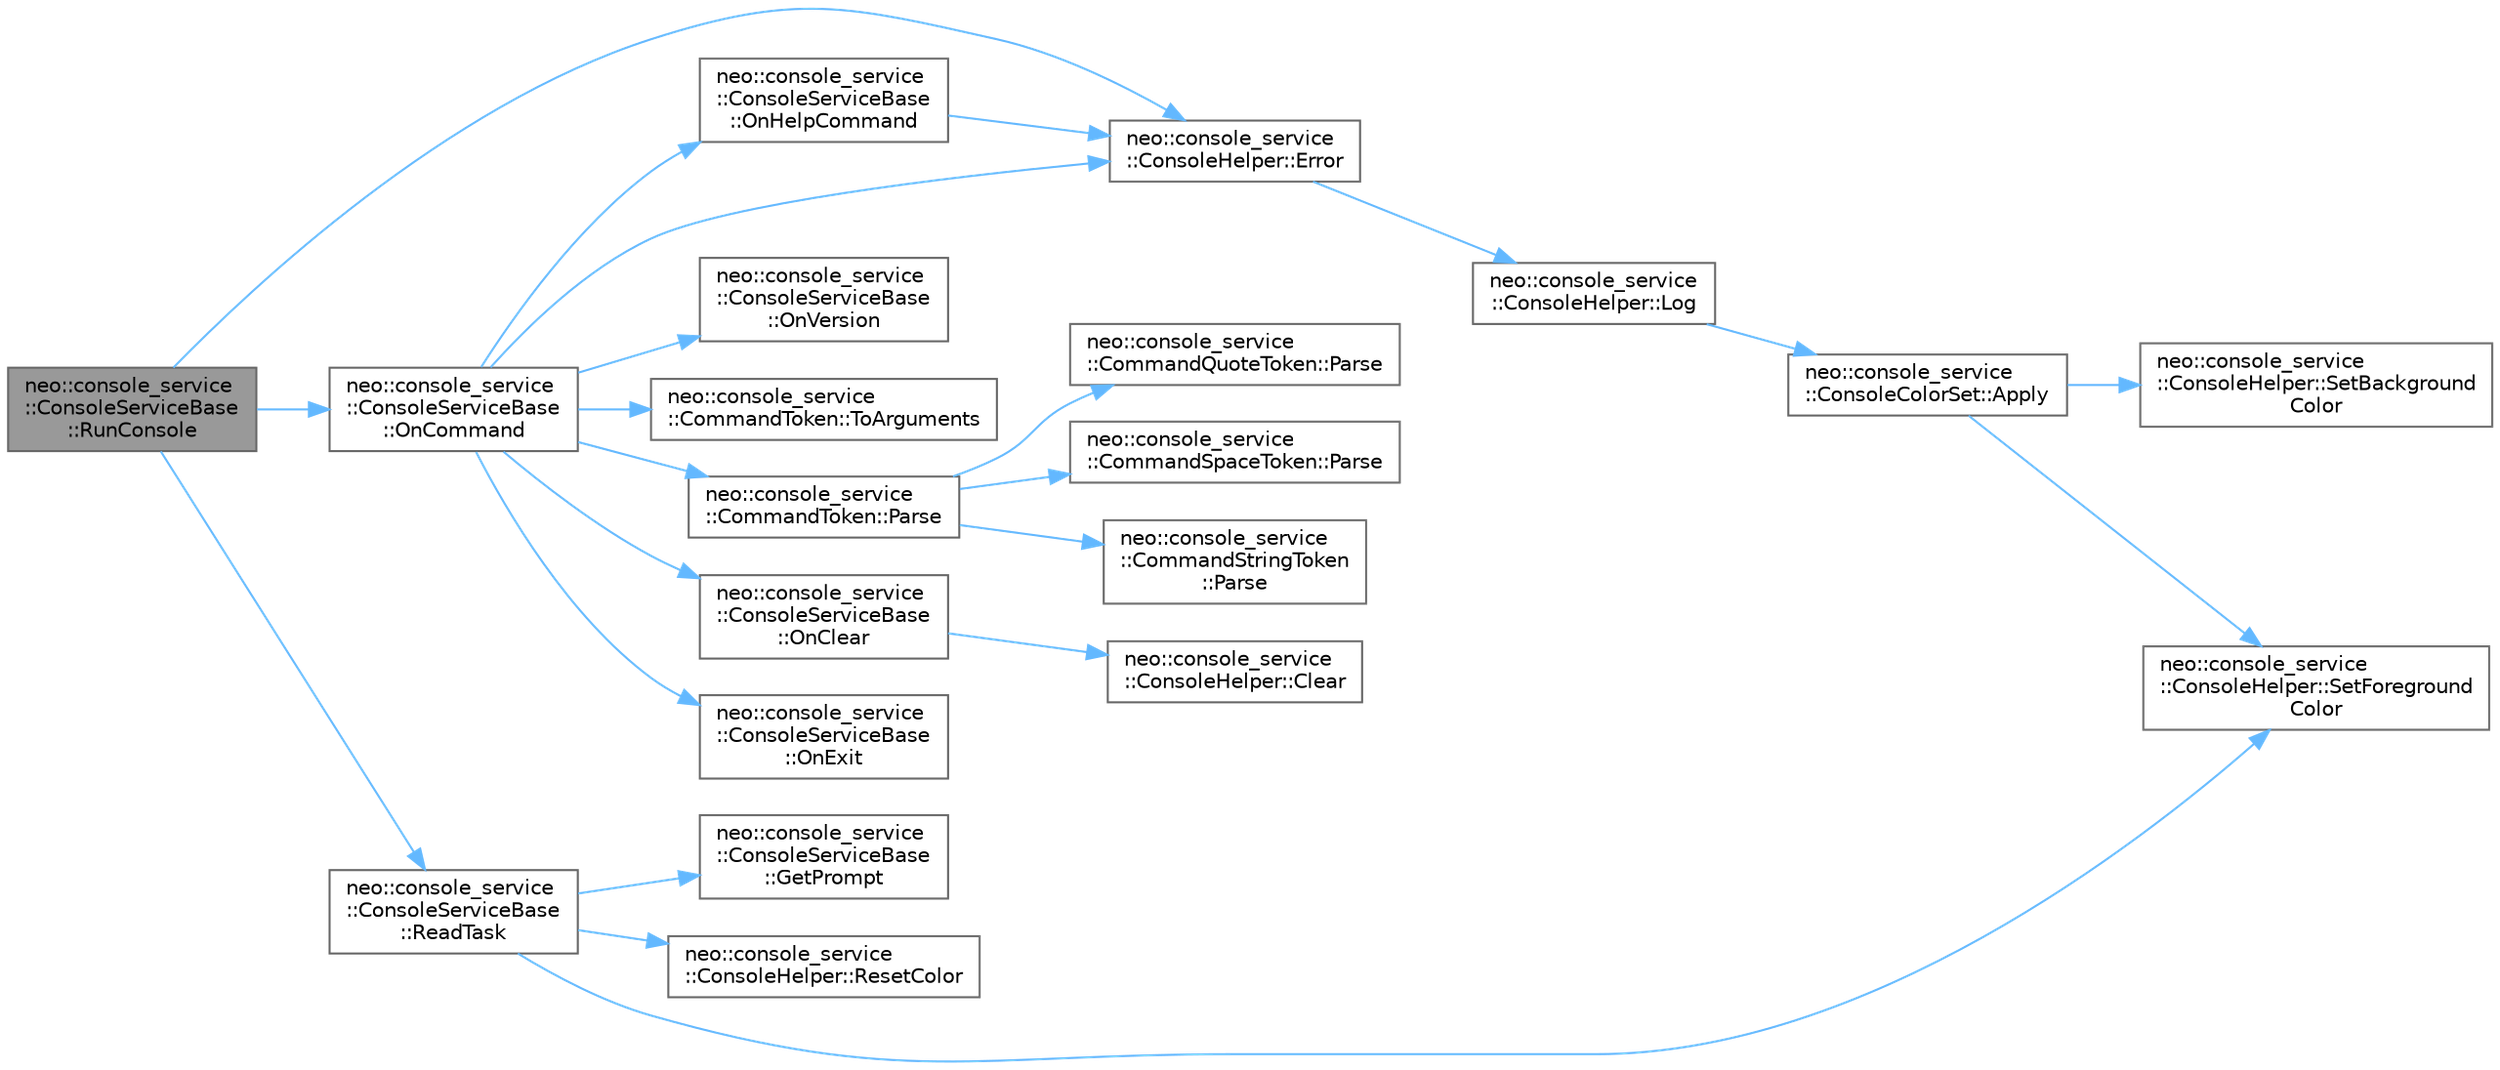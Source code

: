 digraph "neo::console_service::ConsoleServiceBase::RunConsole"
{
 // LATEX_PDF_SIZE
  bgcolor="transparent";
  edge [fontname=Helvetica,fontsize=10,labelfontname=Helvetica,labelfontsize=10];
  node [fontname=Helvetica,fontsize=10,shape=box,height=0.2,width=0.4];
  rankdir="LR";
  Node1 [id="Node000001",label="neo::console_service\l::ConsoleServiceBase\l::RunConsole",height=0.2,width=0.4,color="gray40", fillcolor="grey60", style="filled", fontcolor="black",tooltip="Runs the console loop."];
  Node1 -> Node2 [id="edge1_Node000001_Node000002",color="steelblue1",style="solid",tooltip=" "];
  Node2 [id="Node000002",label="neo::console_service\l::ConsoleHelper::Error",height=0.2,width=0.4,color="grey40", fillcolor="white", style="filled",URL="$classneo_1_1console__service_1_1_console_helper.html#af878d40f46f977b2ace0905bac5bd277",tooltip="Use Error if the verification or input format check fails or exception that breaks the execution of i..."];
  Node2 -> Node3 [id="edge2_Node000002_Node000003",color="steelblue1",style="solid",tooltip=" "];
  Node3 [id="Node000003",label="neo::console_service\l::ConsoleHelper::Log",height=0.2,width=0.4,color="grey40", fillcolor="white", style="filled",URL="$classneo_1_1console__service_1_1_console_helper.html#a579394432774591530787e9da2b2f540",tooltip="Internal logging function."];
  Node3 -> Node4 [id="edge3_Node000003_Node000004",color="steelblue1",style="solid",tooltip=" "];
  Node4 [id="Node000004",label="neo::console_service\l::ConsoleColorSet::Apply",height=0.2,width=0.4,color="grey40", fillcolor="white", style="filled",URL="$classneo_1_1console__service_1_1_console_color_set.html#af72d42e10420d84a3d07ed55b828c855",tooltip="Applies the color set to the console."];
  Node4 -> Node5 [id="edge4_Node000004_Node000005",color="steelblue1",style="solid",tooltip=" "];
  Node5 [id="Node000005",label="neo::console_service\l::ConsoleHelper::SetBackground\lColor",height=0.2,width=0.4,color="grey40", fillcolor="white", style="filled",URL="$classneo_1_1console__service_1_1_console_helper.html#aa37ebc95f4755c553a0a9cf60b4c8b36",tooltip="Sets the console background color."];
  Node4 -> Node6 [id="edge5_Node000004_Node000006",color="steelblue1",style="solid",tooltip=" "];
  Node6 [id="Node000006",label="neo::console_service\l::ConsoleHelper::SetForeground\lColor",height=0.2,width=0.4,color="grey40", fillcolor="white", style="filled",URL="$classneo_1_1console__service_1_1_console_helper.html#acfe57c1d11c7eda1259b9c2f3bfe6dcc",tooltip="Sets the console foreground color."];
  Node1 -> Node7 [id="edge6_Node000001_Node000007",color="steelblue1",style="solid",tooltip=" "];
  Node7 [id="Node000007",label="neo::console_service\l::ConsoleServiceBase\l::OnCommand",height=0.2,width=0.4,color="grey40", fillcolor="white", style="filled",URL="$classneo_1_1console__service_1_1_console_service_base.html#aa85cee40c02ad268a90c9e0969382d1b",tooltip="Processes a command."];
  Node7 -> Node2 [id="edge7_Node000007_Node000002",color="steelblue1",style="solid",tooltip=" "];
  Node7 -> Node8 [id="edge8_Node000007_Node000008",color="steelblue1",style="solid",tooltip=" "];
  Node8 [id="Node000008",label="neo::console_service\l::ConsoleServiceBase\l::OnClear",height=0.2,width=0.4,color="grey40", fillcolor="white", style="filled",URL="$classneo_1_1console__service_1_1_console_service_base.html#a861cfdacc2699533b89056f0b29531e6",tooltip="Processes the \"clear\" command."];
  Node8 -> Node9 [id="edge9_Node000008_Node000009",color="steelblue1",style="solid",tooltip=" "];
  Node9 [id="Node000009",label="neo::console_service\l::ConsoleHelper::Clear",height=0.2,width=0.4,color="grey40", fillcolor="white", style="filled",URL="$classneo_1_1console__service_1_1_console_helper.html#a59c6522877e5ae438acaf8ab65f9f89b",tooltip="Clears the console screen."];
  Node7 -> Node10 [id="edge10_Node000007_Node000010",color="steelblue1",style="solid",tooltip=" "];
  Node10 [id="Node000010",label="neo::console_service\l::ConsoleServiceBase\l::OnExit",height=0.2,width=0.4,color="grey40", fillcolor="white", style="filled",URL="$classneo_1_1console__service_1_1_console_service_base.html#a2d0ec961fd1d4034034b0b32d4e72b84",tooltip="Processes the \"exit\" command."];
  Node7 -> Node11 [id="edge11_Node000007_Node000011",color="steelblue1",style="solid",tooltip=" "];
  Node11 [id="Node000011",label="neo::console_service\l::ConsoleServiceBase\l::OnHelpCommand",height=0.2,width=0.4,color="grey40", fillcolor="white", style="filled",URL="$classneo_1_1console__service_1_1_console_service_base.html#ae1c7b4bc0d16ed2699e341056add3756",tooltip="Processes the \"help\" command."];
  Node11 -> Node2 [id="edge12_Node000011_Node000002",color="steelblue1",style="solid",tooltip=" "];
  Node7 -> Node12 [id="edge13_Node000007_Node000012",color="steelblue1",style="solid",tooltip=" "];
  Node12 [id="Node000012",label="neo::console_service\l::ConsoleServiceBase\l::OnVersion",height=0.2,width=0.4,color="grey40", fillcolor="white", style="filled",URL="$classneo_1_1console__service_1_1_console_service_base.html#afbfe7361800b63daa8bdce7779797010",tooltip="Processes the \"version\" command."];
  Node7 -> Node13 [id="edge14_Node000007_Node000013",color="steelblue1",style="solid",tooltip=" "];
  Node13 [id="Node000013",label="neo::console_service\l::CommandToken::Parse",height=0.2,width=0.4,color="grey40", fillcolor="white", style="filled",URL="$classneo_1_1console__service_1_1_command_token.html#a0755450b19601975f05bd4afe6200b6e",tooltip="Parses a command line into tokens."];
  Node13 -> Node14 [id="edge15_Node000013_Node000014",color="steelblue1",style="solid",tooltip=" "];
  Node14 [id="Node000014",label="neo::console_service\l::CommandQuoteToken::Parse",height=0.2,width=0.4,color="grey40", fillcolor="white", style="filled",URL="$classneo_1_1console__service_1_1_command_quote_token.html#a5fc667044b1649117bac7ee96444def7",tooltip="Parses a quote token."];
  Node13 -> Node15 [id="edge16_Node000013_Node000015",color="steelblue1",style="solid",tooltip=" "];
  Node15 [id="Node000015",label="neo::console_service\l::CommandSpaceToken::Parse",height=0.2,width=0.4,color="grey40", fillcolor="white", style="filled",URL="$classneo_1_1console__service_1_1_command_space_token.html#ac79db2d66cbc7978972c4508ad1462b0",tooltip="Parses a space token."];
  Node13 -> Node16 [id="edge17_Node000013_Node000016",color="steelblue1",style="solid",tooltip=" "];
  Node16 [id="Node000016",label="neo::console_service\l::CommandStringToken\l::Parse",height=0.2,width=0.4,color="grey40", fillcolor="white", style="filled",URL="$classneo_1_1console__service_1_1_command_string_token.html#a361d30635d28396398482d07e44217bc",tooltip="Parses a string token."];
  Node7 -> Node17 [id="edge18_Node000007_Node000017",color="steelblue1",style="solid",tooltip=" "];
  Node17 [id="Node000017",label="neo::console_service\l::CommandToken::ToArguments",height=0.2,width=0.4,color="grey40", fillcolor="white", style="filled",URL="$classneo_1_1console__service_1_1_command_token.html#a1bbcd48bfec130254746b8d0dab60a1b",tooltip="Creates string arguments from tokens."];
  Node1 -> Node18 [id="edge19_Node000001_Node000018",color="steelblue1",style="solid",tooltip=" "];
  Node18 [id="Node000018",label="neo::console_service\l::ConsoleServiceBase\l::ReadTask",height=0.2,width=0.4,color="grey40", fillcolor="white", style="filled",URL="$classneo_1_1console__service_1_1_console_service_base.html#a8f84cbcc2567f9001d79e68f61b83d0e",tooltip="Reads a command from the console."];
  Node18 -> Node19 [id="edge20_Node000018_Node000019",color="steelblue1",style="solid",tooltip=" "];
  Node19 [id="Node000019",label="neo::console_service\l::ConsoleServiceBase\l::GetPrompt",height=0.2,width=0.4,color="grey40", fillcolor="white", style="filled",URL="$classneo_1_1console__service_1_1_console_service_base.html#a4bd88f99ad25e2393010bd81e8b6e773",tooltip="Gets the prompt string."];
  Node18 -> Node20 [id="edge21_Node000018_Node000020",color="steelblue1",style="solid",tooltip=" "];
  Node20 [id="Node000020",label="neo::console_service\l::ConsoleHelper::ResetColor",height=0.2,width=0.4,color="grey40", fillcolor="white", style="filled",URL="$classneo_1_1console__service_1_1_console_helper.html#ab3a75d702b8810e1367ae28b10f64aa5",tooltip="Resets console colors to default."];
  Node18 -> Node6 [id="edge22_Node000018_Node000006",color="steelblue1",style="solid",tooltip=" "];
}
